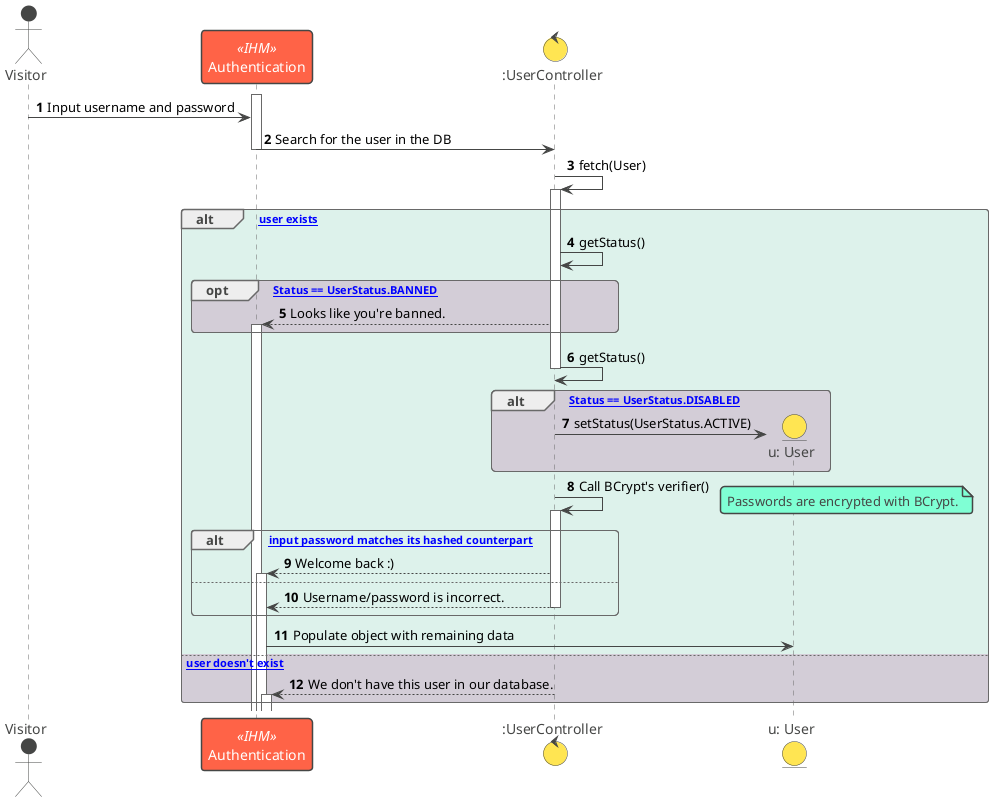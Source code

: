 @startuml
!theme vibrant

actor Visitor as V
participant Authentication as IHM << IHM >>
control ":UserController" as Ctrl
entity "u: User" as User

autonumber

activate IHM
V -> IHM: Input username and password
IHM -> Ctrl: Search for the user in the DB
deactivate IHM
Ctrl -> Ctrl: fetch(User)

alt #DDF2EB [If user exists]

   activate Ctrl
   Ctrl -> Ctrl: getStatus()
   opt #D3CDD7 [If Status == UserStatus.BANNED]
      Ctrl --> IHM ++: Looks like you're banned.
   end

   Ctrl -> Ctrl --: getStatus()

   alt #D3CDD7 [If Status == UserStatus.DISABLED]
      Ctrl -> User **: setStatus(UserStatus.ACTIVE)
   end

   Ctrl -> Ctrl ++: Call BCrypt's verifier()
   note right
      Passwords are encrypted with BCrypt.
   end note

   alt [If input password matches its hashed counterpart]
      Ctrl --> IHM ++: Welcome back :)
   else
      Ctrl --> IHM --: Username/password is incorrect.
   end

   IHM -> User: Populate object with remaining data
   deactivate User

   
else #D3CDD7 [If user doesn't exist]

   Ctrl --> IHM ++: We don't have this user in our database.

end

@enduml
